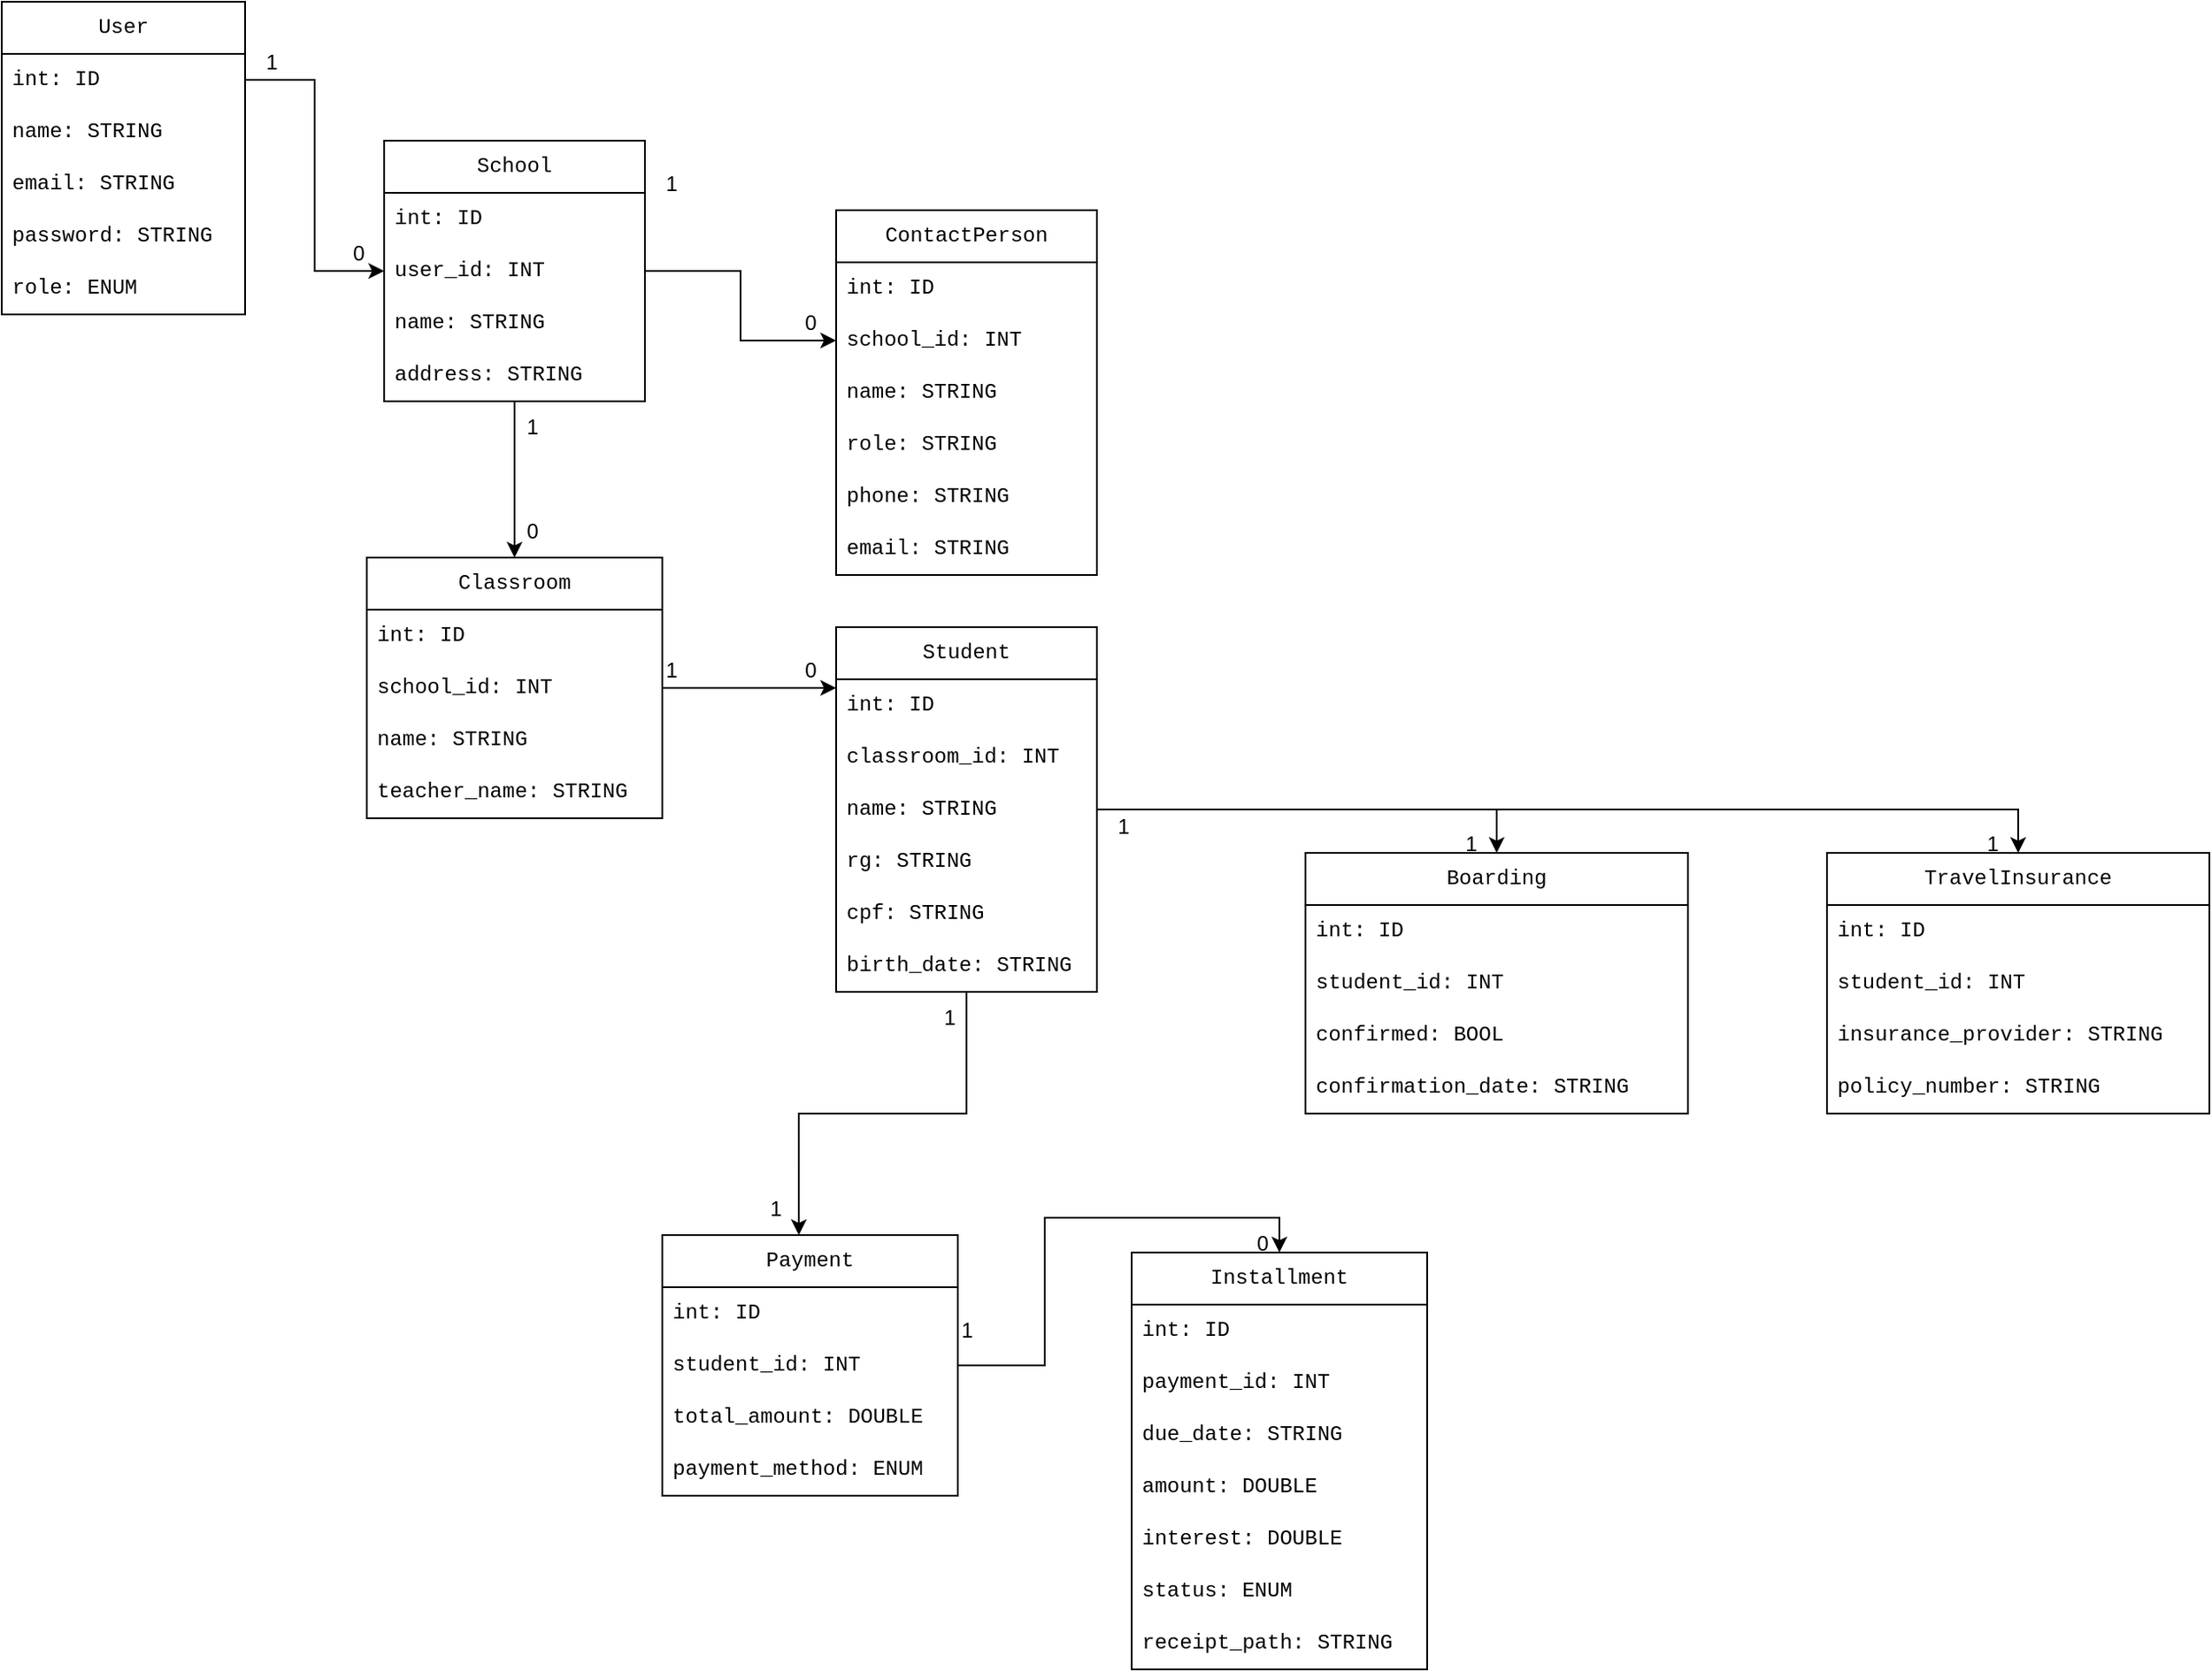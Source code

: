 <mxfile version="27.1.1">
  <diagram name="Página-1" id="lHg8U5tuG__aj4kwMqVL">
    <mxGraphModel dx="871" dy="1312" grid="1" gridSize="10" guides="1" tooltips="1" connect="1" arrows="1" fold="1" page="0" pageScale="1" pageWidth="827" pageHeight="1169" background="none" math="0" shadow="0" adaptiveColors="auto">
      <root>
        <mxCell id="0" />
        <mxCell id="1" parent="0" />
        <mxCell id="hLIQy1-v3h7cfoOmalTN-1" value="User" style="swimlane;fontStyle=0;childLayout=stackLayout;horizontal=1;startSize=30;horizontalStack=0;resizeParent=1;resizeParentMax=0;resizeLast=0;collapsible=1;marginBottom=0;whiteSpace=wrap;html=1;fontFamily=Courier New;" parent="1" vertex="1">
          <mxGeometry x="80" y="-520" width="140" height="180" as="geometry" />
        </mxCell>
        <mxCell id="hLIQy1-v3h7cfoOmalTN-3" value="int: ID" style="text;strokeColor=none;fillColor=none;align=left;verticalAlign=middle;spacingLeft=4;spacingRight=4;overflow=hidden;points=[[0,0.5],[1,0.5]];portConstraint=eastwest;rotatable=0;whiteSpace=wrap;html=1;fontFamily=Courier New;" parent="hLIQy1-v3h7cfoOmalTN-1" vertex="1">
          <mxGeometry y="30" width="140" height="30" as="geometry" />
        </mxCell>
        <mxCell id="hLIQy1-v3h7cfoOmalTN-4" value="name: STRING" style="text;strokeColor=none;fillColor=none;align=left;verticalAlign=middle;spacingLeft=4;spacingRight=4;overflow=hidden;points=[[0,0.5],[1,0.5]];portConstraint=eastwest;rotatable=0;whiteSpace=wrap;html=1;fontFamily=Courier New;" parent="hLIQy1-v3h7cfoOmalTN-1" vertex="1">
          <mxGeometry y="60" width="140" height="30" as="geometry" />
        </mxCell>
        <mxCell id="hLIQy1-v3h7cfoOmalTN-5" value="email: STRING" style="text;strokeColor=none;fillColor=none;align=left;verticalAlign=middle;spacingLeft=4;spacingRight=4;overflow=hidden;points=[[0,0.5],[1,0.5]];portConstraint=eastwest;rotatable=0;whiteSpace=wrap;html=1;fontFamily=Courier New;" parent="hLIQy1-v3h7cfoOmalTN-1" vertex="1">
          <mxGeometry y="90" width="140" height="30" as="geometry" />
        </mxCell>
        <mxCell id="hLIQy1-v3h7cfoOmalTN-6" value="password: STRING" style="text;strokeColor=none;fillColor=none;align=left;verticalAlign=middle;spacingLeft=4;spacingRight=4;overflow=hidden;points=[[0,0.5],[1,0.5]];portConstraint=eastwest;rotatable=0;whiteSpace=wrap;html=1;fontFamily=Courier New;" parent="hLIQy1-v3h7cfoOmalTN-1" vertex="1">
          <mxGeometry y="120" width="140" height="30" as="geometry" />
        </mxCell>
        <mxCell id="hLIQy1-v3h7cfoOmalTN-7" value="role: ENUM" style="text;strokeColor=none;fillColor=none;align=left;verticalAlign=middle;spacingLeft=4;spacingRight=4;overflow=hidden;points=[[0,0.5],[1,0.5]];portConstraint=eastwest;rotatable=0;whiteSpace=wrap;html=1;fontFamily=Courier New;" parent="hLIQy1-v3h7cfoOmalTN-1" vertex="1">
          <mxGeometry y="150" width="140" as="geometry" />
        </mxCell>
        <mxCell id="hLIQy1-v3h7cfoOmalTN-14" value="role: ENUM" style="text;strokeColor=none;fillColor=none;align=left;verticalAlign=middle;spacingLeft=4;spacingRight=4;overflow=hidden;points=[[0,0.5],[1,0.5]];portConstraint=eastwest;rotatable=0;whiteSpace=wrap;html=1;fontFamily=Courier New;" parent="hLIQy1-v3h7cfoOmalTN-1" vertex="1">
          <mxGeometry y="150" width="140" height="30" as="geometry" />
        </mxCell>
        <mxCell id="hLIQy1-v3h7cfoOmalTN-39" style="edgeStyle=orthogonalEdgeStyle;rounded=0;orthogonalLoop=1;jettySize=auto;html=1;entryX=0.5;entryY=0;entryDx=0;entryDy=0;" parent="1" source="hLIQy1-v3h7cfoOmalTN-8" target="hLIQy1-v3h7cfoOmalTN-32" edge="1">
          <mxGeometry relative="1" as="geometry" />
        </mxCell>
        <mxCell id="hLIQy1-v3h7cfoOmalTN-40" style="edgeStyle=orthogonalEdgeStyle;rounded=0;orthogonalLoop=1;jettySize=auto;html=1;" parent="1" source="hLIQy1-v3h7cfoOmalTN-8" target="hLIQy1-v3h7cfoOmalTN-22" edge="1">
          <mxGeometry relative="1" as="geometry" />
        </mxCell>
        <mxCell id="hLIQy1-v3h7cfoOmalTN-8" value="School" style="swimlane;fontStyle=0;childLayout=stackLayout;horizontal=1;startSize=30;horizontalStack=0;resizeParent=1;resizeParentMax=0;resizeLast=0;collapsible=1;marginBottom=0;whiteSpace=wrap;html=1;fontFamily=Courier New;" parent="1" vertex="1">
          <mxGeometry x="300" y="-440" width="150" height="150" as="geometry" />
        </mxCell>
        <mxCell id="hLIQy1-v3h7cfoOmalTN-9" value="int: ID" style="text;strokeColor=none;fillColor=none;align=left;verticalAlign=middle;spacingLeft=4;spacingRight=4;overflow=hidden;points=[[0,0.5],[1,0.5]];portConstraint=eastwest;rotatable=0;whiteSpace=wrap;html=1;fontFamily=Courier New;" parent="hLIQy1-v3h7cfoOmalTN-8" vertex="1">
          <mxGeometry y="30" width="150" height="30" as="geometry" />
        </mxCell>
        <mxCell id="hLIQy1-v3h7cfoOmalTN-10" value="user_id: INT" style="text;strokeColor=none;fillColor=none;align=left;verticalAlign=middle;spacingLeft=4;spacingRight=4;overflow=hidden;points=[[0,0.5],[1,0.5]];portConstraint=eastwest;rotatable=0;whiteSpace=wrap;html=1;fontFamily=Courier New;" parent="hLIQy1-v3h7cfoOmalTN-8" vertex="1">
          <mxGeometry y="60" width="150" height="30" as="geometry" />
        </mxCell>
        <mxCell id="hLIQy1-v3h7cfoOmalTN-11" value="name: STRING" style="text;strokeColor=none;fillColor=none;align=left;verticalAlign=middle;spacingLeft=4;spacingRight=4;overflow=hidden;points=[[0,0.5],[1,0.5]];portConstraint=eastwest;rotatable=0;whiteSpace=wrap;html=1;fontFamily=Courier New;" parent="hLIQy1-v3h7cfoOmalTN-8" vertex="1">
          <mxGeometry y="90" width="150" height="30" as="geometry" />
        </mxCell>
        <mxCell id="hLIQy1-v3h7cfoOmalTN-12" value="address: STRING" style="text;strokeColor=none;fillColor=none;align=left;verticalAlign=middle;spacingLeft=4;spacingRight=4;overflow=hidden;points=[[0,0.5],[1,0.5]];portConstraint=eastwest;rotatable=0;whiteSpace=wrap;html=1;fontFamily=Courier New;" parent="hLIQy1-v3h7cfoOmalTN-8" vertex="1">
          <mxGeometry y="120" width="150" height="30" as="geometry" />
        </mxCell>
        <mxCell id="hLIQy1-v3h7cfoOmalTN-13" value="role: ENUM" style="text;strokeColor=none;fillColor=none;align=left;verticalAlign=middle;spacingLeft=4;spacingRight=4;overflow=hidden;points=[[0,0.5],[1,0.5]];portConstraint=eastwest;rotatable=0;whiteSpace=wrap;html=1;fontFamily=Courier New;" parent="hLIQy1-v3h7cfoOmalTN-8" vertex="1">
          <mxGeometry y="150" width="150" as="geometry" />
        </mxCell>
        <mxCell id="hLIQy1-v3h7cfoOmalTN-16" style="edgeStyle=orthogonalEdgeStyle;rounded=0;orthogonalLoop=1;jettySize=auto;html=1;entryX=0;entryY=0.5;entryDx=0;entryDy=0;" parent="1" source="hLIQy1-v3h7cfoOmalTN-3" target="hLIQy1-v3h7cfoOmalTN-10" edge="1">
          <mxGeometry relative="1" as="geometry" />
        </mxCell>
        <mxCell id="hLIQy1-v3h7cfoOmalTN-17" value="1" style="text;html=1;align=center;verticalAlign=middle;resizable=0;points=[];autosize=1;strokeColor=none;fillColor=none;" parent="1" vertex="1">
          <mxGeometry x="220" y="-500" width="30" height="30" as="geometry" />
        </mxCell>
        <mxCell id="hLIQy1-v3h7cfoOmalTN-18" value="0" style="text;html=1;align=center;verticalAlign=middle;resizable=0;points=[];autosize=1;strokeColor=none;fillColor=none;" parent="1" vertex="1">
          <mxGeometry x="270" y="-390" width="30" height="30" as="geometry" />
        </mxCell>
        <mxCell id="hLIQy1-v3h7cfoOmalTN-20" value="ContactPerson" style="swimlane;fontStyle=0;childLayout=stackLayout;horizontal=1;startSize=30;horizontalStack=0;resizeParent=1;resizeParentMax=0;resizeLast=0;collapsible=1;marginBottom=0;whiteSpace=wrap;html=1;fontFamily=Courier New;" parent="1" vertex="1">
          <mxGeometry x="560" y="-400" width="150" height="210" as="geometry" />
        </mxCell>
        <mxCell id="hLIQy1-v3h7cfoOmalTN-21" value="int: ID" style="text;strokeColor=none;fillColor=none;align=left;verticalAlign=middle;spacingLeft=4;spacingRight=4;overflow=hidden;points=[[0,0.5],[1,0.5]];portConstraint=eastwest;rotatable=0;whiteSpace=wrap;html=1;fontFamily=Courier New;" parent="hLIQy1-v3h7cfoOmalTN-20" vertex="1">
          <mxGeometry y="30" width="150" height="30" as="geometry" />
        </mxCell>
        <mxCell id="hLIQy1-v3h7cfoOmalTN-22" value="school_id: INT" style="text;strokeColor=none;fillColor=none;align=left;verticalAlign=middle;spacingLeft=4;spacingRight=4;overflow=hidden;points=[[0,0.5],[1,0.5]];portConstraint=eastwest;rotatable=0;whiteSpace=wrap;html=1;fontFamily=Courier New;" parent="hLIQy1-v3h7cfoOmalTN-20" vertex="1">
          <mxGeometry y="60" width="150" height="30" as="geometry" />
        </mxCell>
        <mxCell id="hLIQy1-v3h7cfoOmalTN-23" value="name: STRING" style="text;strokeColor=none;fillColor=none;align=left;verticalAlign=middle;spacingLeft=4;spacingRight=4;overflow=hidden;points=[[0,0.5],[1,0.5]];portConstraint=eastwest;rotatable=0;whiteSpace=wrap;html=1;fontFamily=Courier New;" parent="hLIQy1-v3h7cfoOmalTN-20" vertex="1">
          <mxGeometry y="90" width="150" height="30" as="geometry" />
        </mxCell>
        <mxCell id="hLIQy1-v3h7cfoOmalTN-24" value="role: STRING" style="text;strokeColor=none;fillColor=none;align=left;verticalAlign=middle;spacingLeft=4;spacingRight=4;overflow=hidden;points=[[0,0.5],[1,0.5]];portConstraint=eastwest;rotatable=0;whiteSpace=wrap;html=1;fontFamily=Courier New;" parent="hLIQy1-v3h7cfoOmalTN-20" vertex="1">
          <mxGeometry y="120" width="150" height="30" as="geometry" />
        </mxCell>
        <mxCell id="hLIQy1-v3h7cfoOmalTN-25" value="role: ENUM" style="text;strokeColor=none;fillColor=none;align=left;verticalAlign=middle;spacingLeft=4;spacingRight=4;overflow=hidden;points=[[0,0.5],[1,0.5]];portConstraint=eastwest;rotatable=0;whiteSpace=wrap;html=1;fontFamily=Courier New;" parent="hLIQy1-v3h7cfoOmalTN-20" vertex="1">
          <mxGeometry y="150" width="150" as="geometry" />
        </mxCell>
        <mxCell id="hLIQy1-v3h7cfoOmalTN-26" value="phone: STRING" style="text;strokeColor=none;fillColor=none;align=left;verticalAlign=middle;spacingLeft=4;spacingRight=4;overflow=hidden;points=[[0,0.5],[1,0.5]];portConstraint=eastwest;rotatable=0;whiteSpace=wrap;html=1;fontFamily=Courier New;" parent="hLIQy1-v3h7cfoOmalTN-20" vertex="1">
          <mxGeometry y="150" width="150" height="30" as="geometry" />
        </mxCell>
        <mxCell id="hLIQy1-v3h7cfoOmalTN-28" value="email: STRING" style="text;strokeColor=none;fillColor=none;align=left;verticalAlign=middle;spacingLeft=4;spacingRight=4;overflow=hidden;points=[[0,0.5],[1,0.5]];portConstraint=eastwest;rotatable=0;whiteSpace=wrap;html=1;fontFamily=Courier New;" parent="hLIQy1-v3h7cfoOmalTN-20" vertex="1">
          <mxGeometry y="180" width="150" height="30" as="geometry" />
        </mxCell>
        <mxCell id="hLIQy1-v3h7cfoOmalTN-30" value="1" style="text;html=1;align=center;verticalAlign=middle;resizable=0;points=[];autosize=1;strokeColor=none;fillColor=none;" parent="1" vertex="1">
          <mxGeometry x="450" y="-430" width="30" height="30" as="geometry" />
        </mxCell>
        <mxCell id="hLIQy1-v3h7cfoOmalTN-31" value="0" style="text;html=1;align=center;verticalAlign=middle;resizable=0;points=[];autosize=1;strokeColor=none;fillColor=none;" parent="1" vertex="1">
          <mxGeometry x="530" y="-350" width="30" height="30" as="geometry" />
        </mxCell>
        <mxCell id="hLIQy1-v3h7cfoOmalTN-32" value="Classroom" style="swimlane;fontStyle=0;childLayout=stackLayout;horizontal=1;startSize=30;horizontalStack=0;resizeParent=1;resizeParentMax=0;resizeLast=0;collapsible=1;marginBottom=0;whiteSpace=wrap;html=1;fontFamily=Courier New;" parent="1" vertex="1">
          <mxGeometry x="290" y="-200" width="170" height="150" as="geometry" />
        </mxCell>
        <mxCell id="hLIQy1-v3h7cfoOmalTN-33" value="int: ID" style="text;strokeColor=none;fillColor=none;align=left;verticalAlign=middle;spacingLeft=4;spacingRight=4;overflow=hidden;points=[[0,0.5],[1,0.5]];portConstraint=eastwest;rotatable=0;whiteSpace=wrap;html=1;fontFamily=Courier New;" parent="hLIQy1-v3h7cfoOmalTN-32" vertex="1">
          <mxGeometry y="30" width="170" height="30" as="geometry" />
        </mxCell>
        <mxCell id="hLIQy1-v3h7cfoOmalTN-34" value="school_id: INT" style="text;strokeColor=none;fillColor=none;align=left;verticalAlign=middle;spacingLeft=4;spacingRight=4;overflow=hidden;points=[[0,0.5],[1,0.5]];portConstraint=eastwest;rotatable=0;whiteSpace=wrap;html=1;fontFamily=Courier New;" parent="hLIQy1-v3h7cfoOmalTN-32" vertex="1">
          <mxGeometry y="60" width="170" height="30" as="geometry" />
        </mxCell>
        <mxCell id="hLIQy1-v3h7cfoOmalTN-35" value="name: STRING" style="text;strokeColor=none;fillColor=none;align=left;verticalAlign=middle;spacingLeft=4;spacingRight=4;overflow=hidden;points=[[0,0.5],[1,0.5]];portConstraint=eastwest;rotatable=0;whiteSpace=wrap;html=1;fontFamily=Courier New;" parent="hLIQy1-v3h7cfoOmalTN-32" vertex="1">
          <mxGeometry y="90" width="170" height="30" as="geometry" />
        </mxCell>
        <mxCell id="hLIQy1-v3h7cfoOmalTN-36" value="teacher_name: STRING" style="text;strokeColor=none;fillColor=none;align=left;verticalAlign=middle;spacingLeft=4;spacingRight=4;overflow=hidden;points=[[0,0.5],[1,0.5]];portConstraint=eastwest;rotatable=0;whiteSpace=wrap;html=1;fontFamily=Courier New;" parent="hLIQy1-v3h7cfoOmalTN-32" vertex="1">
          <mxGeometry y="120" width="170" height="30" as="geometry" />
        </mxCell>
        <mxCell id="hLIQy1-v3h7cfoOmalTN-37" value="role: ENUM" style="text;strokeColor=none;fillColor=none;align=left;verticalAlign=middle;spacingLeft=4;spacingRight=4;overflow=hidden;points=[[0,0.5],[1,0.5]];portConstraint=eastwest;rotatable=0;whiteSpace=wrap;html=1;fontFamily=Courier New;" parent="hLIQy1-v3h7cfoOmalTN-32" vertex="1">
          <mxGeometry y="150" width="170" as="geometry" />
        </mxCell>
        <mxCell id="hLIQy1-v3h7cfoOmalTN-86" style="edgeStyle=orthogonalEdgeStyle;rounded=0;orthogonalLoop=1;jettySize=auto;html=1;entryX=0.5;entryY=0;entryDx=0;entryDy=0;" parent="1" source="hLIQy1-v3h7cfoOmalTN-41" target="hLIQy1-v3h7cfoOmalTN-73" edge="1">
          <mxGeometry relative="1" as="geometry" />
        </mxCell>
        <mxCell id="hLIQy1-v3h7cfoOmalTN-87" style="edgeStyle=orthogonalEdgeStyle;rounded=0;orthogonalLoop=1;jettySize=auto;html=1;entryX=0.5;entryY=0;entryDx=0;entryDy=0;" parent="1" source="hLIQy1-v3h7cfoOmalTN-41" target="hLIQy1-v3h7cfoOmalTN-80" edge="1">
          <mxGeometry relative="1" as="geometry" />
        </mxCell>
        <mxCell id="hLIQy1-v3h7cfoOmalTN-41" value="Student" style="swimlane;fontStyle=0;childLayout=stackLayout;horizontal=1;startSize=30;horizontalStack=0;resizeParent=1;resizeParentMax=0;resizeLast=0;collapsible=1;marginBottom=0;whiteSpace=wrap;html=1;fontFamily=Courier New;" parent="1" vertex="1">
          <mxGeometry x="560" y="-160" width="150" height="210" as="geometry" />
        </mxCell>
        <mxCell id="hLIQy1-v3h7cfoOmalTN-42" value="int: ID" style="text;strokeColor=none;fillColor=none;align=left;verticalAlign=middle;spacingLeft=4;spacingRight=4;overflow=hidden;points=[[0,0.5],[1,0.5]];portConstraint=eastwest;rotatable=0;whiteSpace=wrap;html=1;fontFamily=Courier New;" parent="hLIQy1-v3h7cfoOmalTN-41" vertex="1">
          <mxGeometry y="30" width="150" height="30" as="geometry" />
        </mxCell>
        <mxCell id="hLIQy1-v3h7cfoOmalTN-43" value="classroom_id: INT" style="text;strokeColor=none;fillColor=none;align=left;verticalAlign=middle;spacingLeft=4;spacingRight=4;overflow=hidden;points=[[0,0.5],[1,0.5]];portConstraint=eastwest;rotatable=0;whiteSpace=wrap;html=1;fontFamily=Courier New;" parent="hLIQy1-v3h7cfoOmalTN-41" vertex="1">
          <mxGeometry y="60" width="150" height="30" as="geometry" />
        </mxCell>
        <mxCell id="hLIQy1-v3h7cfoOmalTN-44" value="name: STRING" style="text;strokeColor=none;fillColor=none;align=left;verticalAlign=middle;spacingLeft=4;spacingRight=4;overflow=hidden;points=[[0,0.5],[1,0.5]];portConstraint=eastwest;rotatable=0;whiteSpace=wrap;html=1;fontFamily=Courier New;" parent="hLIQy1-v3h7cfoOmalTN-41" vertex="1">
          <mxGeometry y="90" width="150" height="30" as="geometry" />
        </mxCell>
        <mxCell id="hLIQy1-v3h7cfoOmalTN-45" value="rg: STRING" style="text;strokeColor=none;fillColor=none;align=left;verticalAlign=middle;spacingLeft=4;spacingRight=4;overflow=hidden;points=[[0,0.5],[1,0.5]];portConstraint=eastwest;rotatable=0;whiteSpace=wrap;html=1;fontFamily=Courier New;" parent="hLIQy1-v3h7cfoOmalTN-41" vertex="1">
          <mxGeometry y="120" width="150" height="30" as="geometry" />
        </mxCell>
        <mxCell id="hLIQy1-v3h7cfoOmalTN-46" value="role: ENUM" style="text;strokeColor=none;fillColor=none;align=left;verticalAlign=middle;spacingLeft=4;spacingRight=4;overflow=hidden;points=[[0,0.5],[1,0.5]];portConstraint=eastwest;rotatable=0;whiteSpace=wrap;html=1;fontFamily=Courier New;" parent="hLIQy1-v3h7cfoOmalTN-41" vertex="1">
          <mxGeometry y="150" width="150" as="geometry" />
        </mxCell>
        <mxCell id="hLIQy1-v3h7cfoOmalTN-47" value="cpf: STRING" style="text;strokeColor=none;fillColor=none;align=left;verticalAlign=middle;spacingLeft=4;spacingRight=4;overflow=hidden;points=[[0,0.5],[1,0.5]];portConstraint=eastwest;rotatable=0;whiteSpace=wrap;html=1;fontFamily=Courier New;" parent="hLIQy1-v3h7cfoOmalTN-41" vertex="1">
          <mxGeometry y="150" width="150" height="30" as="geometry" />
        </mxCell>
        <mxCell id="hLIQy1-v3h7cfoOmalTN-48" value="birth_date: STRING" style="text;strokeColor=none;fillColor=none;align=left;verticalAlign=middle;spacingLeft=4;spacingRight=4;overflow=hidden;points=[[0,0.5],[1,0.5]];portConstraint=eastwest;rotatable=0;whiteSpace=wrap;html=1;fontFamily=Courier New;" parent="hLIQy1-v3h7cfoOmalTN-41" vertex="1">
          <mxGeometry y="180" width="150" height="30" as="geometry" />
        </mxCell>
        <mxCell id="hLIQy1-v3h7cfoOmalTN-49" style="edgeStyle=orthogonalEdgeStyle;rounded=0;orthogonalLoop=1;jettySize=auto;html=1;entryX=0;entryY=0.167;entryDx=0;entryDy=0;entryPerimeter=0;" parent="1" source="hLIQy1-v3h7cfoOmalTN-34" target="hLIQy1-v3h7cfoOmalTN-42" edge="1">
          <mxGeometry relative="1" as="geometry" />
        </mxCell>
        <mxCell id="hLIQy1-v3h7cfoOmalTN-50" value="1" style="text;html=1;align=center;verticalAlign=middle;resizable=0;points=[];autosize=1;strokeColor=none;fillColor=none;" parent="1" vertex="1">
          <mxGeometry x="370" y="-290" width="30" height="30" as="geometry" />
        </mxCell>
        <mxCell id="hLIQy1-v3h7cfoOmalTN-51" value="0" style="text;html=1;align=center;verticalAlign=middle;resizable=0;points=[];autosize=1;strokeColor=none;fillColor=none;" parent="1" vertex="1">
          <mxGeometry x="370" y="-230" width="30" height="30" as="geometry" />
        </mxCell>
        <mxCell id="hLIQy1-v3h7cfoOmalTN-52" value="1" style="text;html=1;align=center;verticalAlign=middle;resizable=0;points=[];autosize=1;strokeColor=none;fillColor=none;" parent="1" vertex="1">
          <mxGeometry x="450" y="-150" width="30" height="30" as="geometry" />
        </mxCell>
        <mxCell id="hLIQy1-v3h7cfoOmalTN-53" value="0" style="text;html=1;align=center;verticalAlign=middle;resizable=0;points=[];autosize=1;strokeColor=none;fillColor=none;" parent="1" vertex="1">
          <mxGeometry x="530" y="-150" width="30" height="30" as="geometry" />
        </mxCell>
        <mxCell id="hLIQy1-v3h7cfoOmalTN-72" style="edgeStyle=orthogonalEdgeStyle;rounded=0;orthogonalLoop=1;jettySize=auto;html=1;entryX=0.5;entryY=0;entryDx=0;entryDy=0;" parent="1" source="hLIQy1-v3h7cfoOmalTN-54" target="hLIQy1-v3h7cfoOmalTN-63" edge="1">
          <mxGeometry relative="1" as="geometry" />
        </mxCell>
        <mxCell id="hLIQy1-v3h7cfoOmalTN-54" value="Payment" style="swimlane;fontStyle=0;childLayout=stackLayout;horizontal=1;startSize=30;horizontalStack=0;resizeParent=1;resizeParentMax=0;resizeLast=0;collapsible=1;marginBottom=0;whiteSpace=wrap;html=1;fontFamily=Courier New;" parent="1" vertex="1">
          <mxGeometry x="460" y="190" width="170" height="150" as="geometry" />
        </mxCell>
        <mxCell id="hLIQy1-v3h7cfoOmalTN-55" value="int: ID" style="text;strokeColor=none;fillColor=none;align=left;verticalAlign=middle;spacingLeft=4;spacingRight=4;overflow=hidden;points=[[0,0.5],[1,0.5]];portConstraint=eastwest;rotatable=0;whiteSpace=wrap;html=1;fontFamily=Courier New;" parent="hLIQy1-v3h7cfoOmalTN-54" vertex="1">
          <mxGeometry y="30" width="170" height="30" as="geometry" />
        </mxCell>
        <mxCell id="hLIQy1-v3h7cfoOmalTN-56" value="student_id: INT" style="text;strokeColor=none;fillColor=none;align=left;verticalAlign=middle;spacingLeft=4;spacingRight=4;overflow=hidden;points=[[0,0.5],[1,0.5]];portConstraint=eastwest;rotatable=0;whiteSpace=wrap;html=1;fontFamily=Courier New;" parent="hLIQy1-v3h7cfoOmalTN-54" vertex="1">
          <mxGeometry y="60" width="170" height="30" as="geometry" />
        </mxCell>
        <mxCell id="hLIQy1-v3h7cfoOmalTN-57" value="total_amount: DOUBLE" style="text;strokeColor=none;fillColor=none;align=left;verticalAlign=middle;spacingLeft=4;spacingRight=4;overflow=hidden;points=[[0,0.5],[1,0.5]];portConstraint=eastwest;rotatable=0;whiteSpace=wrap;html=1;fontFamily=Courier New;" parent="hLIQy1-v3h7cfoOmalTN-54" vertex="1">
          <mxGeometry y="90" width="170" height="30" as="geometry" />
        </mxCell>
        <mxCell id="hLIQy1-v3h7cfoOmalTN-59" value="role: ENUM" style="text;strokeColor=none;fillColor=none;align=left;verticalAlign=middle;spacingLeft=4;spacingRight=4;overflow=hidden;points=[[0,0.5],[1,0.5]];portConstraint=eastwest;rotatable=0;whiteSpace=wrap;html=1;fontFamily=Courier New;" parent="hLIQy1-v3h7cfoOmalTN-54" vertex="1">
          <mxGeometry y="120" width="170" as="geometry" />
        </mxCell>
        <mxCell id="hLIQy1-v3h7cfoOmalTN-97" value="payment_method: ENUM" style="text;strokeColor=none;fillColor=none;align=left;verticalAlign=middle;spacingLeft=4;spacingRight=4;overflow=hidden;points=[[0,0.5],[1,0.5]];portConstraint=eastwest;rotatable=0;whiteSpace=wrap;html=1;fontFamily=Courier New;" parent="hLIQy1-v3h7cfoOmalTN-54" vertex="1">
          <mxGeometry y="120" width="170" height="30" as="geometry" />
        </mxCell>
        <mxCell id="hLIQy1-v3h7cfoOmalTN-60" style="edgeStyle=orthogonalEdgeStyle;rounded=0;orthogonalLoop=1;jettySize=auto;html=1;entryX=0.462;entryY=0;entryDx=0;entryDy=0;entryPerimeter=0;" parent="1" source="hLIQy1-v3h7cfoOmalTN-41" target="hLIQy1-v3h7cfoOmalTN-54" edge="1">
          <mxGeometry relative="1" as="geometry" />
        </mxCell>
        <mxCell id="hLIQy1-v3h7cfoOmalTN-63" value="Installment" style="swimlane;fontStyle=0;childLayout=stackLayout;horizontal=1;startSize=30;horizontalStack=0;resizeParent=1;resizeParentMax=0;resizeLast=0;collapsible=1;marginBottom=0;whiteSpace=wrap;html=1;fontFamily=Courier New;" parent="1" vertex="1">
          <mxGeometry x="730" y="200" width="170" height="240" as="geometry" />
        </mxCell>
        <mxCell id="hLIQy1-v3h7cfoOmalTN-64" value="int: ID" style="text;strokeColor=none;fillColor=none;align=left;verticalAlign=middle;spacingLeft=4;spacingRight=4;overflow=hidden;points=[[0,0.5],[1,0.5]];portConstraint=eastwest;rotatable=0;whiteSpace=wrap;html=1;fontFamily=Courier New;" parent="hLIQy1-v3h7cfoOmalTN-63" vertex="1">
          <mxGeometry y="30" width="170" height="30" as="geometry" />
        </mxCell>
        <mxCell id="hLIQy1-v3h7cfoOmalTN-65" value="payment_id: INT" style="text;strokeColor=none;fillColor=none;align=left;verticalAlign=middle;spacingLeft=4;spacingRight=4;overflow=hidden;points=[[0,0.5],[1,0.5]];portConstraint=eastwest;rotatable=0;whiteSpace=wrap;html=1;fontFamily=Courier New;" parent="hLIQy1-v3h7cfoOmalTN-63" vertex="1">
          <mxGeometry y="60" width="170" height="30" as="geometry" />
        </mxCell>
        <mxCell id="hLIQy1-v3h7cfoOmalTN-66" value="due_date: STRING" style="text;strokeColor=none;fillColor=none;align=left;verticalAlign=middle;spacingLeft=4;spacingRight=4;overflow=hidden;points=[[0,0.5],[1,0.5]];portConstraint=eastwest;rotatable=0;whiteSpace=wrap;html=1;fontFamily=Courier New;" parent="hLIQy1-v3h7cfoOmalTN-63" vertex="1">
          <mxGeometry y="90" width="170" height="30" as="geometry" />
        </mxCell>
        <mxCell id="hLIQy1-v3h7cfoOmalTN-67" value="amount: DOUBLE" style="text;strokeColor=none;fillColor=none;align=left;verticalAlign=middle;spacingLeft=4;spacingRight=4;overflow=hidden;points=[[0,0.5],[1,0.5]];portConstraint=eastwest;rotatable=0;whiteSpace=wrap;html=1;fontFamily=Courier New;" parent="hLIQy1-v3h7cfoOmalTN-63" vertex="1">
          <mxGeometry y="120" width="170" height="30" as="geometry" />
        </mxCell>
        <mxCell id="hLIQy1-v3h7cfoOmalTN-68" value="role: ENUM" style="text;strokeColor=none;fillColor=none;align=left;verticalAlign=middle;spacingLeft=4;spacingRight=4;overflow=hidden;points=[[0,0.5],[1,0.5]];portConstraint=eastwest;rotatable=0;whiteSpace=wrap;html=1;fontFamily=Courier New;" parent="hLIQy1-v3h7cfoOmalTN-63" vertex="1">
          <mxGeometry y="150" width="170" as="geometry" />
        </mxCell>
        <mxCell id="hLIQy1-v3h7cfoOmalTN-69" value="interest: DOUBLE" style="text;strokeColor=none;fillColor=none;align=left;verticalAlign=middle;spacingLeft=4;spacingRight=4;overflow=hidden;points=[[0,0.5],[1,0.5]];portConstraint=eastwest;rotatable=0;whiteSpace=wrap;html=1;fontFamily=Courier New;" parent="hLIQy1-v3h7cfoOmalTN-63" vertex="1">
          <mxGeometry y="150" width="170" height="30" as="geometry" />
        </mxCell>
        <mxCell id="hLIQy1-v3h7cfoOmalTN-70" value="status: ENUM" style="text;strokeColor=none;fillColor=none;align=left;verticalAlign=middle;spacingLeft=4;spacingRight=4;overflow=hidden;points=[[0,0.5],[1,0.5]];portConstraint=eastwest;rotatable=0;whiteSpace=wrap;html=1;fontFamily=Courier New;" parent="hLIQy1-v3h7cfoOmalTN-63" vertex="1">
          <mxGeometry y="180" width="170" height="30" as="geometry" />
        </mxCell>
        <mxCell id="hLIQy1-v3h7cfoOmalTN-71" value="receipt_path: STRING" style="text;strokeColor=none;fillColor=none;align=left;verticalAlign=middle;spacingLeft=4;spacingRight=4;overflow=hidden;points=[[0,0.5],[1,0.5]];portConstraint=eastwest;rotatable=0;whiteSpace=wrap;html=1;fontFamily=Courier New;" parent="hLIQy1-v3h7cfoOmalTN-63" vertex="1">
          <mxGeometry y="210" width="170" height="30" as="geometry" />
        </mxCell>
        <mxCell id="hLIQy1-v3h7cfoOmalTN-73" value="Boarding" style="swimlane;fontStyle=0;childLayout=stackLayout;horizontal=1;startSize=30;horizontalStack=0;resizeParent=1;resizeParentMax=0;resizeLast=0;collapsible=1;marginBottom=0;whiteSpace=wrap;html=1;fontFamily=Courier New;" parent="1" vertex="1">
          <mxGeometry x="830" y="-30" width="220" height="150" as="geometry" />
        </mxCell>
        <mxCell id="hLIQy1-v3h7cfoOmalTN-74" value="int: ID" style="text;strokeColor=none;fillColor=none;align=left;verticalAlign=middle;spacingLeft=4;spacingRight=4;overflow=hidden;points=[[0,0.5],[1,0.5]];portConstraint=eastwest;rotatable=0;whiteSpace=wrap;html=1;fontFamily=Courier New;" parent="hLIQy1-v3h7cfoOmalTN-73" vertex="1">
          <mxGeometry y="30" width="220" height="30" as="geometry" />
        </mxCell>
        <mxCell id="hLIQy1-v3h7cfoOmalTN-75" value="student_id: INT" style="text;strokeColor=none;fillColor=none;align=left;verticalAlign=middle;spacingLeft=4;spacingRight=4;overflow=hidden;points=[[0,0.5],[1,0.5]];portConstraint=eastwest;rotatable=0;whiteSpace=wrap;html=1;fontFamily=Courier New;" parent="hLIQy1-v3h7cfoOmalTN-73" vertex="1">
          <mxGeometry y="60" width="220" height="30" as="geometry" />
        </mxCell>
        <mxCell id="hLIQy1-v3h7cfoOmalTN-76" value="confirmed: BOOL" style="text;strokeColor=none;fillColor=none;align=left;verticalAlign=middle;spacingLeft=4;spacingRight=4;overflow=hidden;points=[[0,0.5],[1,0.5]];portConstraint=eastwest;rotatable=0;whiteSpace=wrap;html=1;fontFamily=Courier New;" parent="hLIQy1-v3h7cfoOmalTN-73" vertex="1">
          <mxGeometry y="90" width="220" height="30" as="geometry" />
        </mxCell>
        <mxCell id="hLIQy1-v3h7cfoOmalTN-77" value="confirmation_date: STRING" style="text;strokeColor=none;fillColor=none;align=left;verticalAlign=middle;spacingLeft=4;spacingRight=4;overflow=hidden;points=[[0,0.5],[1,0.5]];portConstraint=eastwest;rotatable=0;whiteSpace=wrap;html=1;fontFamily=Courier New;" parent="hLIQy1-v3h7cfoOmalTN-73" vertex="1">
          <mxGeometry y="120" width="220" height="30" as="geometry" />
        </mxCell>
        <mxCell id="hLIQy1-v3h7cfoOmalTN-78" value="role: ENUM" style="text;strokeColor=none;fillColor=none;align=left;verticalAlign=middle;spacingLeft=4;spacingRight=4;overflow=hidden;points=[[0,0.5],[1,0.5]];portConstraint=eastwest;rotatable=0;whiteSpace=wrap;html=1;fontFamily=Courier New;" parent="hLIQy1-v3h7cfoOmalTN-73" vertex="1">
          <mxGeometry y="150" width="220" as="geometry" />
        </mxCell>
        <mxCell id="hLIQy1-v3h7cfoOmalTN-80" value="TravelInsurance" style="swimlane;fontStyle=0;childLayout=stackLayout;horizontal=1;startSize=30;horizontalStack=0;resizeParent=1;resizeParentMax=0;resizeLast=0;collapsible=1;marginBottom=0;whiteSpace=wrap;html=1;fontFamily=Courier New;" parent="1" vertex="1">
          <mxGeometry x="1130" y="-30" width="220" height="150" as="geometry" />
        </mxCell>
        <mxCell id="hLIQy1-v3h7cfoOmalTN-81" value="int: ID" style="text;strokeColor=none;fillColor=none;align=left;verticalAlign=middle;spacingLeft=4;spacingRight=4;overflow=hidden;points=[[0,0.5],[1,0.5]];portConstraint=eastwest;rotatable=0;whiteSpace=wrap;html=1;fontFamily=Courier New;" parent="hLIQy1-v3h7cfoOmalTN-80" vertex="1">
          <mxGeometry y="30" width="220" height="30" as="geometry" />
        </mxCell>
        <mxCell id="hLIQy1-v3h7cfoOmalTN-82" value="student_id: INT" style="text;strokeColor=none;fillColor=none;align=left;verticalAlign=middle;spacingLeft=4;spacingRight=4;overflow=hidden;points=[[0,0.5],[1,0.5]];portConstraint=eastwest;rotatable=0;whiteSpace=wrap;html=1;fontFamily=Courier New;" parent="hLIQy1-v3h7cfoOmalTN-80" vertex="1">
          <mxGeometry y="60" width="220" height="30" as="geometry" />
        </mxCell>
        <mxCell id="hLIQy1-v3h7cfoOmalTN-83" value="insurance_provider: STRING" style="text;strokeColor=none;fillColor=none;align=left;verticalAlign=middle;spacingLeft=4;spacingRight=4;overflow=hidden;points=[[0,0.5],[1,0.5]];portConstraint=eastwest;rotatable=0;whiteSpace=wrap;html=1;fontFamily=Courier New;" parent="hLIQy1-v3h7cfoOmalTN-80" vertex="1">
          <mxGeometry y="90" width="220" height="30" as="geometry" />
        </mxCell>
        <mxCell id="hLIQy1-v3h7cfoOmalTN-84" value="policy_number: STRING" style="text;strokeColor=none;fillColor=none;align=left;verticalAlign=middle;spacingLeft=4;spacingRight=4;overflow=hidden;points=[[0,0.5],[1,0.5]];portConstraint=eastwest;rotatable=0;whiteSpace=wrap;html=1;fontFamily=Courier New;" parent="hLIQy1-v3h7cfoOmalTN-80" vertex="1">
          <mxGeometry y="120" width="220" height="30" as="geometry" />
        </mxCell>
        <mxCell id="hLIQy1-v3h7cfoOmalTN-85" value="role: ENUM" style="text;strokeColor=none;fillColor=none;align=left;verticalAlign=middle;spacingLeft=4;spacingRight=4;overflow=hidden;points=[[0,0.5],[1,0.5]];portConstraint=eastwest;rotatable=0;whiteSpace=wrap;html=1;fontFamily=Courier New;" parent="hLIQy1-v3h7cfoOmalTN-80" vertex="1">
          <mxGeometry y="150" width="220" as="geometry" />
        </mxCell>
        <mxCell id="hLIQy1-v3h7cfoOmalTN-88" value="1" style="text;html=1;align=center;verticalAlign=middle;resizable=0;points=[];autosize=1;strokeColor=none;fillColor=none;" parent="1" vertex="1">
          <mxGeometry x="610" y="50" width="30" height="30" as="geometry" />
        </mxCell>
        <mxCell id="hLIQy1-v3h7cfoOmalTN-90" value="1" style="text;html=1;align=center;verticalAlign=middle;resizable=0;points=[];autosize=1;strokeColor=none;fillColor=none;" parent="1" vertex="1">
          <mxGeometry x="710" y="-60" width="30" height="30" as="geometry" />
        </mxCell>
        <mxCell id="hLIQy1-v3h7cfoOmalTN-91" value="1" style="text;html=1;align=center;verticalAlign=middle;resizable=0;points=[];autosize=1;strokeColor=none;fillColor=none;" parent="1" vertex="1">
          <mxGeometry x="910" y="-50" width="30" height="30" as="geometry" />
        </mxCell>
        <mxCell id="hLIQy1-v3h7cfoOmalTN-92" value="1" style="text;html=1;align=center;verticalAlign=middle;resizable=0;points=[];autosize=1;strokeColor=none;fillColor=none;" parent="1" vertex="1">
          <mxGeometry x="1210" y="-50" width="30" height="30" as="geometry" />
        </mxCell>
        <mxCell id="hLIQy1-v3h7cfoOmalTN-93" value="1" style="text;html=1;align=center;verticalAlign=middle;resizable=0;points=[];autosize=1;strokeColor=none;fillColor=none;" parent="1" vertex="1">
          <mxGeometry x="510" y="160" width="30" height="30" as="geometry" />
        </mxCell>
        <mxCell id="hLIQy1-v3h7cfoOmalTN-95" value="1" style="text;html=1;align=center;verticalAlign=middle;resizable=0;points=[];autosize=1;strokeColor=none;fillColor=none;" parent="1" vertex="1">
          <mxGeometry x="620" y="230" width="30" height="30" as="geometry" />
        </mxCell>
        <mxCell id="hLIQy1-v3h7cfoOmalTN-96" value="0" style="text;html=1;align=center;verticalAlign=middle;resizable=0;points=[];autosize=1;strokeColor=none;fillColor=none;" parent="1" vertex="1">
          <mxGeometry x="790" y="180" width="30" height="30" as="geometry" />
        </mxCell>
      </root>
    </mxGraphModel>
  </diagram>
</mxfile>
